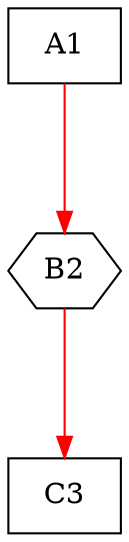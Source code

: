 digraph G {
graph [root="Demo",rankdir   = TB, nodesep           = 0.6, mindist     = 1.0, ranksep = 1.0, overlap = false]
node [style     = "filled", fillcolor = "white", color = "black"]
A1[cpu="0", flags="0x00000008", type="block", tperiod="0", pattern="patternA", patentry="false", patexit="false", beamproc="beamA", bpentry="false", bpexit="false", qlo="false", qhi="false", qil="false", shape     = "rectangle", fillcolor = "white"];
B2[cpu="0", flags="0x00000000", type="noop", prio="0", toffs="140721163890192", pattern="patternB", patentry="false", patexit="false", beamproc="beamB", bpentry="false", bpexit="false", tvalid="0", vabs="false", qty="0", shape     = "hexagon", fillcolor = "white"];
C3[cpu="0", flags="0x00000007", type="block", tperiod="0", pattern="patternC", patentry="false", patexit="false", beamproc="beamC", bpentry="false", bpexit="false", qlo="false", qhi="false", qil="false", shape     = "rectangle", fillcolor = "white"];
A1->B2 [type="defdst", color     = "red"];
B2->C3 [type="defdst", color     = "red"];
}
